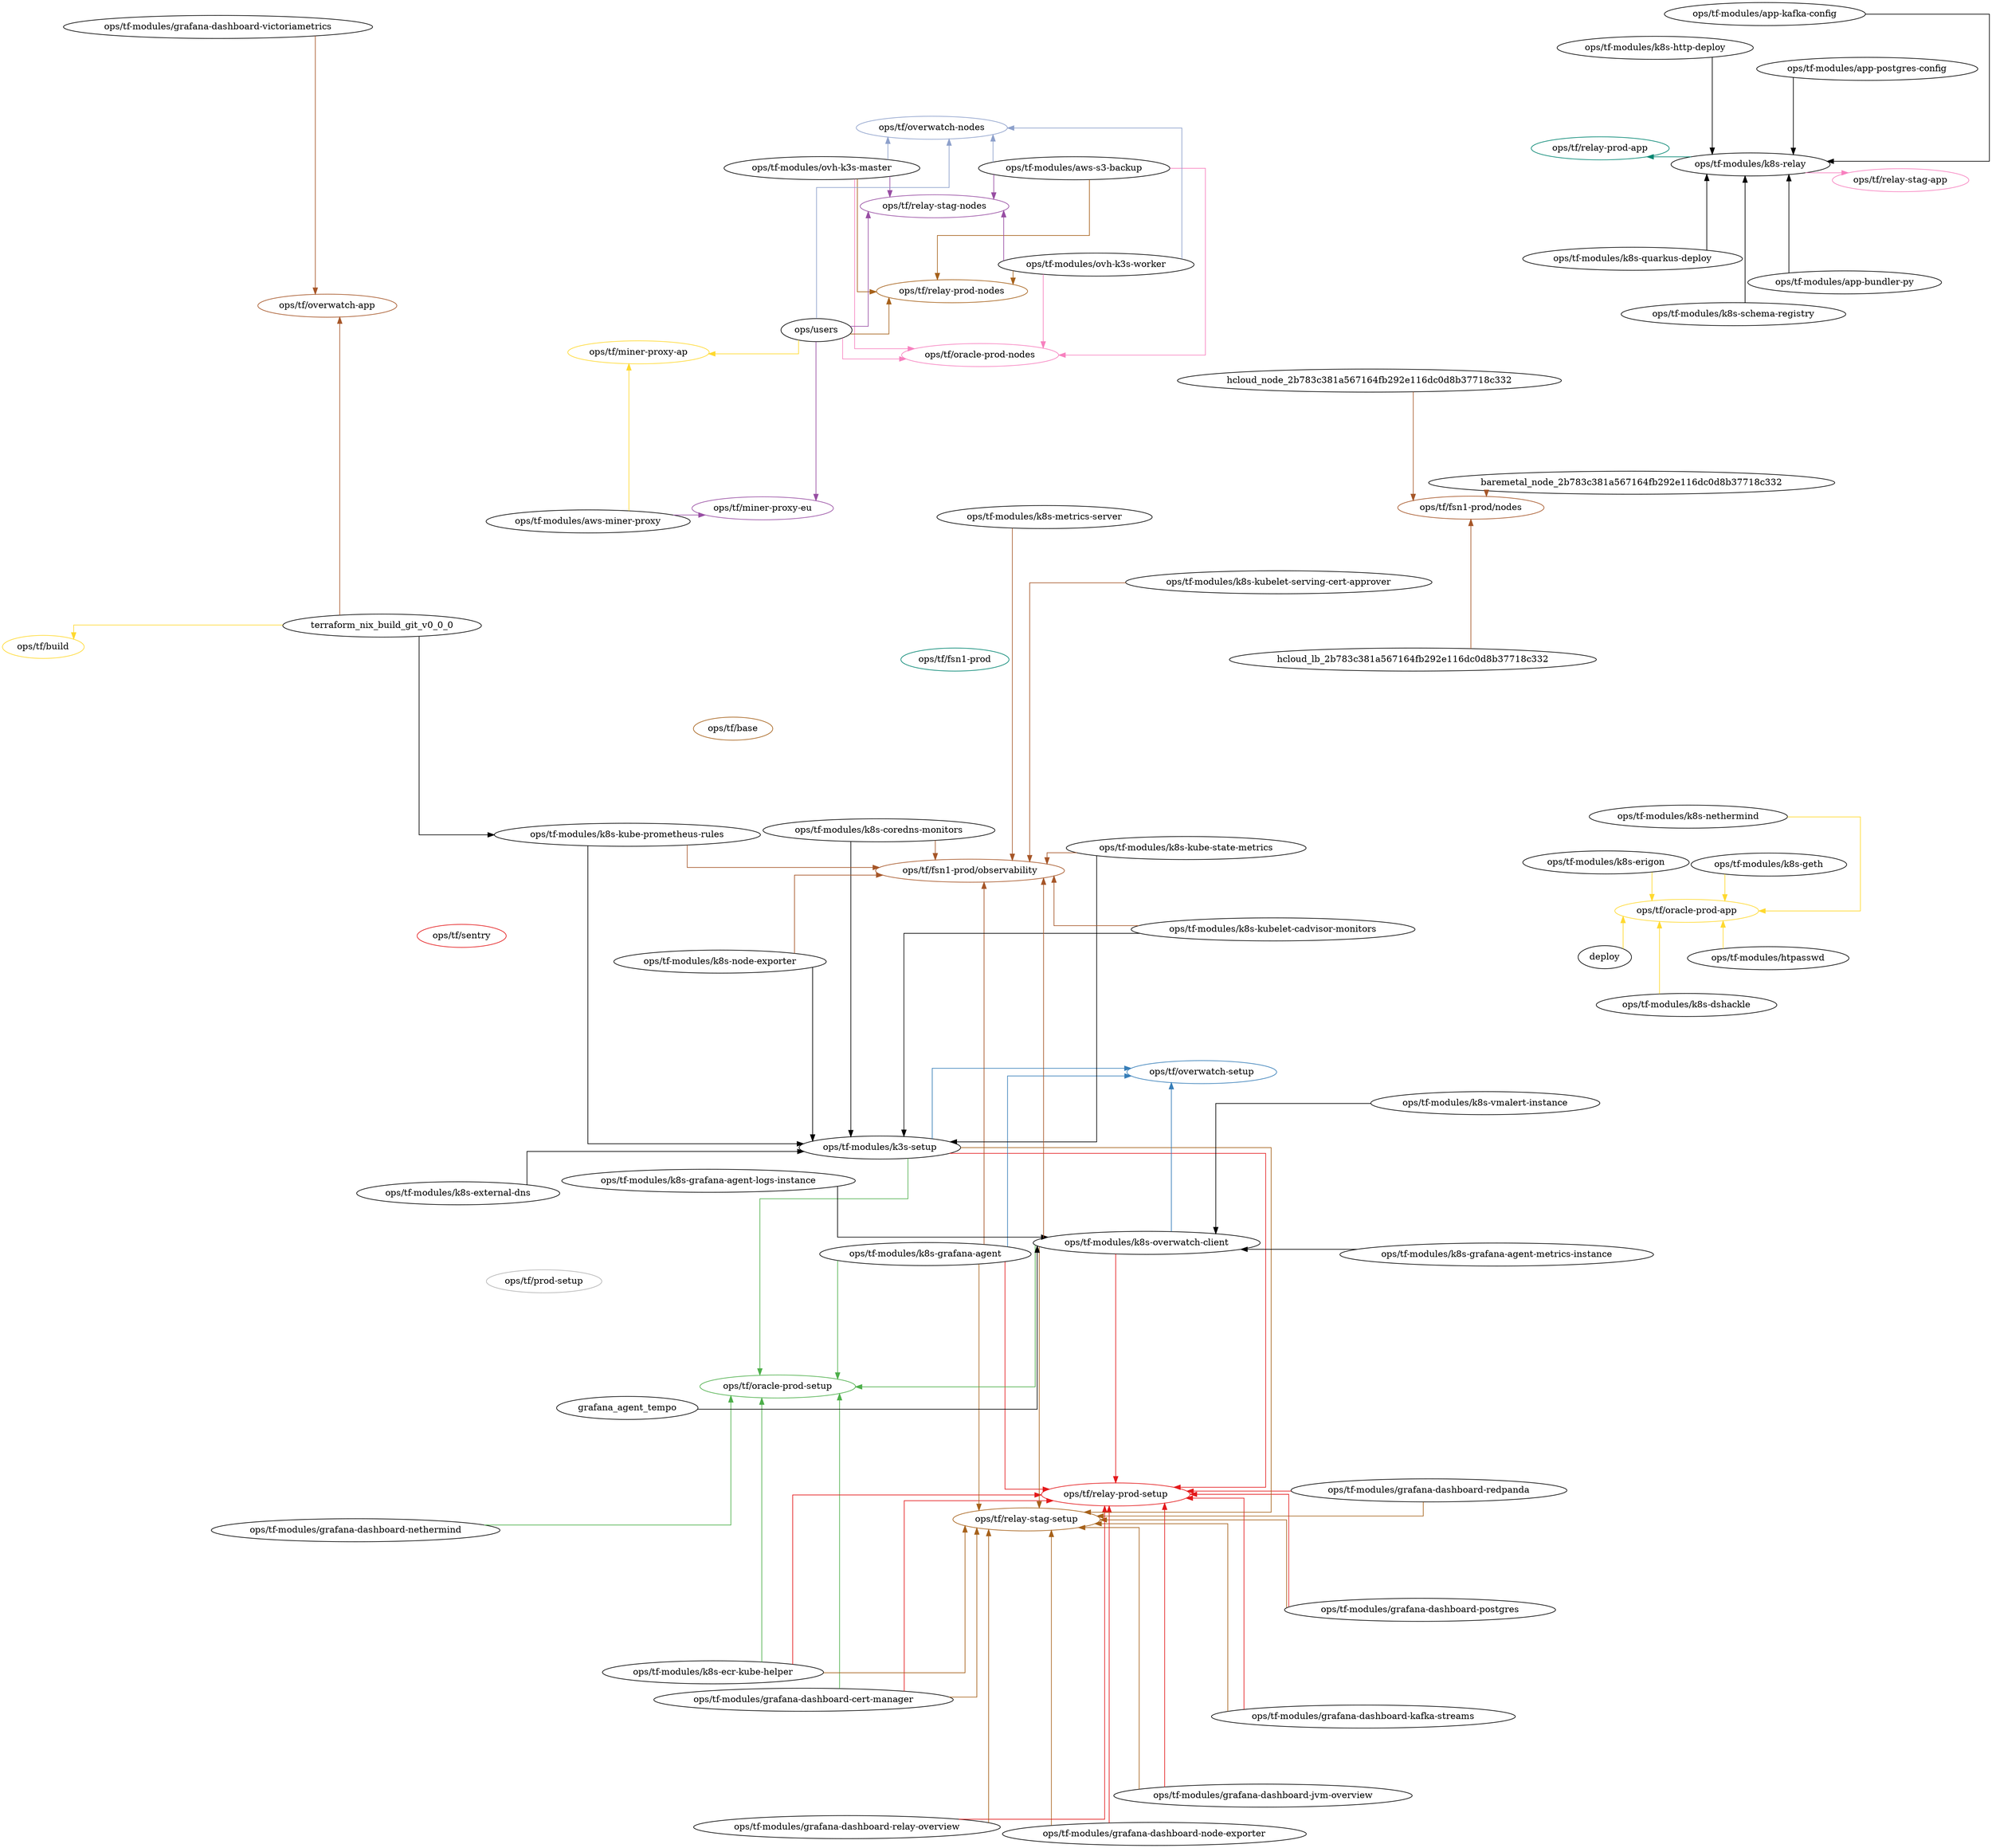 
strict digraph G {
    layout="neato";
    mode="ipsep";
    compound=true;
    overlap=false;
    splines=ortho;
    packmode="node";
    sep="+1.5";

    {
        label="./ops/tf";

        base [label="ops/tf/base", color="/brbg4/1"];
        build [label="ops/tf/build", color="/set28/6"];
        fsn1_prod [label="ops/tf/fsn1-prod", color="/brbg4/4"];
        fsn1_prod__nodes [label="ops/tf/fsn1-prod/nodes", color="/set18/7"];
        fsn1_prod__observability [label="ops/tf/fsn1-prod/observability", color="/set18/7"];
        miner_proxy_ap [label="ops/tf/miner-proxy-ap", color="/set28/6"];
        miner_proxy_eu [label="ops/tf/miner-proxy-eu", color="/set18/4"];
        oracle_prod_app [label="ops/tf/oracle-prod-app", color="/set28/6"];
        oracle_prod_nodes [label="ops/tf/oracle-prod-nodes", color="/set18/8"];
        oracle_prod_setup [label="ops/tf/oracle-prod-setup", color="/set18/3"];
        overwatch_app [label="ops/tf/overwatch-app", color="/set18/7"];
        overwatch_nodes [label="ops/tf/overwatch-nodes", color="/set28/3"];
        overwatch_setup [label="ops/tf/overwatch-setup", color="/set18/2"];
        prod_setup [label="ops/tf/prod-setup", color="/set28/8"];
        relay_prod_app [label="ops/tf/relay-prod-app", color="/brbg4/4"];
        relay_prod_nodes [label="ops/tf/relay-prod-nodes", color="/brbg4/1"];
        relay_prod_setup [label="ops/tf/relay-prod-setup", color="/set18/1"];
        relay_stag_app [label="ops/tf/relay-stag-app", color="/set18/8"];
        relay_stag_nodes [label="ops/tf/relay-stag-nodes", color="/set18/4"];
        relay_stag_setup [label="ops/tf/relay-stag-setup", color="/brbg4/1"];
        sentry [label="ops/tf/sentry", color="/set18/1"];
    }

    {
        app_bundler_py [label="ops/tf-modules/app-bundler-py"];
        app_kafka_config [label="ops/tf-modules/app-kafka-config"];
        app_postgres_config [label="ops/tf-modules/app-postgres-config"];
        aws_miner_proxy [label="ops/tf-modules/aws-miner-proxy"];
        aws_s3_backup [label="ops/tf-modules/aws-s3-backup"];
        grafana_dashboard_cert_manager [label="ops/tf-modules/grafana-dashboard-cert-manager"];
        grafana_dashboard_jvm_overview [label="ops/tf-modules/grafana-dashboard-jvm-overview"];
        grafana_dashboard_kafka_streams [label="ops/tf-modules/grafana-dashboard-kafka-streams"];
        grafana_dashboard_nethermind [label="ops/tf-modules/grafana-dashboard-nethermind"];
        grafana_dashboard_node_exporter [label="ops/tf-modules/grafana-dashboard-node-exporter"];
        grafana_dashboard_postgres [label="ops/tf-modules/grafana-dashboard-postgres"];
        grafana_dashboard_redpanda [label="ops/tf-modules/grafana-dashboard-redpanda"];
        grafana_dashboard_relay_overview [label="ops/tf-modules/grafana-dashboard-relay-overview"];
        grafana_dashboard_victoriametrics [label="ops/tf-modules/grafana-dashboard-victoriametrics"];
        htpasswd [label="ops/tf-modules/htpasswd"];
        k3s_setup [label="ops/tf-modules/k3s-setup"];
        k8s_coredns_monitors [label="ops/tf-modules/k8s-coredns-monitors"];
        k8s_dshackle [label="ops/tf-modules/k8s-dshackle"];
        k8s_ecr_kube_helper [label="ops/tf-modules/k8s-ecr-kube-helper"];
        k8s_erigon [label="ops/tf-modules/k8s-erigon"];
        k8s_external_dns [label="ops/tf-modules/k8s-external-dns"];
        k8s_geth [label="ops/tf-modules/k8s-geth"];
        k8s_grafana_agent [label="ops/tf-modules/k8s-grafana-agent"];
        k8s_grafana_agent_logs_instance [label="ops/tf-modules/k8s-grafana-agent-logs-instance"];
        k8s_grafana_agent_metrics_instance [label="ops/tf-modules/k8s-grafana-agent-metrics-instance"];
        k8s_http_deploy [label="ops/tf-modules/k8s-http-deploy"];
        k8s_kube_prometheus_rules [label="ops/tf-modules/k8s-kube-prometheus-rules"];
        k8s_kube_state_metrics [label="ops/tf-modules/k8s-kube-state-metrics"];
        k8s_kubelet_cadvisor_monitors [label="ops/tf-modules/k8s-kubelet-cadvisor-monitors"];
        k8s_kubelet_serving_cert_approver [label="ops/tf-modules/k8s-kubelet-serving-cert-approver"];
        k8s_metrics_server [label="ops/tf-modules/k8s-metrics-server"];
        k8s_nethermind [label="ops/tf-modules/k8s-nethermind"];
        k8s_node_exporter [label="ops/tf-modules/k8s-node-exporter"];
        k8s_overwatch_client [label="ops/tf-modules/k8s-overwatch-client"];
        k8s_quarkus_deploy [label="ops/tf-modules/k8s-quarkus-deploy"];
        k8s_relay [label="ops/tf-modules/k8s-relay"];
        k8s_schema_registry [label="ops/tf-modules/k8s-schema-registry"];
        k8s_vmalert_instance [label="ops/tf-modules/k8s-vmalert-instance"];
        ovh_k3s_master [label="ops/tf-modules/ovh-k3s-master"];
        ovh_k3s_worker [label="ops/tf-modules/ovh-k3s-worker"];
        users [label="ops/users"];
    }

    {
        edge [color="/set28/6"];

        terraform_nix_build_git_v0_0_0 -> build;
    }

    {
        edge [color="/set28/6"];

        aws_miner_proxy -> miner_proxy_ap;
        users -> miner_proxy_ap;
    }

    {
        edge [color="/set18/4"];

        aws_miner_proxy -> miner_proxy_eu;
        users -> miner_proxy_eu;
    }

    {
        edge [color="/set28/6"];

        deploy -> oracle_prod_app;
        htpasswd -> oracle_prod_app;
        k8s_dshackle -> oracle_prod_app;
        k8s_erigon -> oracle_prod_app;
        k8s_geth -> oracle_prod_app;
        k8s_nethermind -> oracle_prod_app;
    }

    {
        edge [color="/set18/8"];

        aws_s3_backup -> oracle_prod_nodes;
        ovh_k3s_master -> oracle_prod_nodes;
        ovh_k3s_worker -> oracle_prod_nodes;
        users -> oracle_prod_nodes;
    }

    {
        edge [color="/set18/3"];

        grafana_dashboard_cert_manager -> oracle_prod_setup;
        grafana_dashboard_nethermind -> oracle_prod_setup;
        k3s_setup -> oracle_prod_setup;
        k8s_ecr_kube_helper -> oracle_prod_setup;
        k8s_grafana_agent -> oracle_prod_setup;
        k8s_overwatch_client -> oracle_prod_setup;
    }

    {
        edge [color="/set18/7"];

        grafana_dashboard_victoriametrics -> overwatch_app;
        terraform_nix_build_git_v0_0_0 -> overwatch_app;
    }

    {
        edge [color="/set28/3"];

        aws_s3_backup -> overwatch_nodes;
        ovh_k3s_master -> overwatch_nodes;
        ovh_k3s_worker -> overwatch_nodes;
        users -> overwatch_nodes;
    }

    {
        edge [color="/set18/2"];

        k3s_setup -> overwatch_setup;
        k8s_grafana_agent -> overwatch_setup;
        k8s_overwatch_client -> overwatch_setup;
    }

    {
        edge [color="/brbg4/4"];

        k8s_relay -> relay_prod_app;
    }

    {
        edge [color="/brbg4/1"];

        aws_s3_backup -> relay_prod_nodes;
        ovh_k3s_master -> relay_prod_nodes;
        ovh_k3s_worker -> relay_prod_nodes;
        users -> relay_prod_nodes;
    }

    {
        edge [color="/set18/1"];

        grafana_dashboard_cert_manager -> relay_prod_setup;
        grafana_dashboard_jvm_overview -> relay_prod_setup;
        grafana_dashboard_kafka_streams -> relay_prod_setup;
        grafana_dashboard_node_exporter -> relay_prod_setup;
        grafana_dashboard_postgres -> relay_prod_setup;
        grafana_dashboard_redpanda -> relay_prod_setup;
        grafana_dashboard_relay_overview -> relay_prod_setup;
        k3s_setup -> relay_prod_setup;
        k8s_ecr_kube_helper -> relay_prod_setup;
        k8s_grafana_agent -> relay_prod_setup;
        k8s_overwatch_client -> relay_prod_setup;
    }

    {
        edge [color="/set18/8"];

        k8s_relay -> relay_stag_app;
    }

    {
        edge [color="/set18/4"];

        aws_s3_backup -> relay_stag_nodes;
        ovh_k3s_master -> relay_stag_nodes;
        ovh_k3s_worker -> relay_stag_nodes;
        users -> relay_stag_nodes;
    }

    {
        edge [color="/brbg4/1"];

        grafana_dashboard_cert_manager -> relay_stag_setup;
        grafana_dashboard_jvm_overview -> relay_stag_setup;
        grafana_dashboard_kafka_streams -> relay_stag_setup;
        grafana_dashboard_node_exporter -> relay_stag_setup;
        grafana_dashboard_postgres -> relay_stag_setup;
        grafana_dashboard_redpanda -> relay_stag_setup;
        grafana_dashboard_relay_overview -> relay_stag_setup;
        k3s_setup -> relay_stag_setup;
        k8s_ecr_kube_helper -> relay_stag_setup;
        k8s_grafana_agent -> relay_stag_setup;
        k8s_overwatch_client -> relay_stag_setup;
    }

    {
        edge [color="/set18/7"];

        baremetal_node_2b783c381a567164fb292e116dc0d8b37718c332 -> fsn1_prod__nodes;
        hcloud_lb_2b783c381a567164fb292e116dc0d8b37718c332 -> fsn1_prod__nodes;
        hcloud_node_2b783c381a567164fb292e116dc0d8b37718c332 -> fsn1_prod__nodes;
    }

    {
        edge [color="/set18/7"];

        k8s_coredns_monitors -> fsn1_prod__observability;
        k8s_grafana_agent -> fsn1_prod__observability;
        k8s_kube_prometheus_rules -> fsn1_prod__observability;
        k8s_kube_state_metrics -> fsn1_prod__observability;
        k8s_kubelet_cadvisor_monitors -> fsn1_prod__observability;
        k8s_kubelet_serving_cert_approver -> fsn1_prod__observability;
        k8s_metrics_server -> fsn1_prod__observability;
        k8s_node_exporter -> fsn1_prod__observability;
        k8s_overwatch_client -> fsn1_prod__observability;
    }

    {
        k8s_coredns_monitors -> k3s_setup;
        k8s_external_dns -> k3s_setup;
        k8s_kube_prometheus_rules -> k3s_setup;
        k8s_kube_state_metrics -> k3s_setup;
        k8s_kubelet_cadvisor_monitors -> k3s_setup;
        k8s_node_exporter -> k3s_setup;
    }

    {
        grafana_agent_tempo -> k8s_overwatch_client;
        k8s_grafana_agent_logs_instance -> k8s_overwatch_client;
        k8s_grafana_agent_metrics_instance -> k8s_overwatch_client;
        k8s_vmalert_instance -> k8s_overwatch_client;
    }

    {
        app_bundler_py -> k8s_relay;
        app_kafka_config -> k8s_relay;
        app_postgres_config -> k8s_relay;
        k8s_http_deploy -> k8s_relay;
        k8s_quarkus_deploy -> k8s_relay;
        k8s_schema_registry -> k8s_relay;
    }

    {
        terraform_nix_build_git_v0_0_0 -> k8s_kube_prometheus_rules;
    }
}
